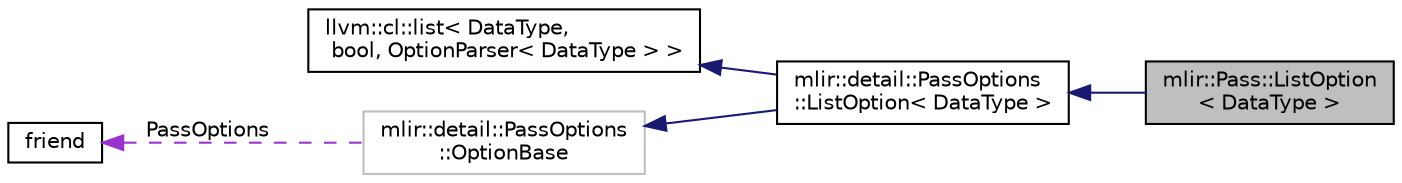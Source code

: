 digraph "mlir::Pass::ListOption&lt; DataType &gt;"
{
  bgcolor="transparent";
  edge [fontname="Helvetica",fontsize="10",labelfontname="Helvetica",labelfontsize="10"];
  node [fontname="Helvetica",fontsize="10",shape=record];
  rankdir="LR";
  Node4 [label="mlir::Pass::ListOption\l\< DataType \>",height=0.2,width=0.4,color="black", fillcolor="grey75", style="filled", fontcolor="black"];
  Node5 -> Node4 [dir="back",color="midnightblue",fontsize="10",style="solid",fontname="Helvetica"];
  Node5 [label="mlir::detail::PassOptions\l::ListOption\< DataType \>",height=0.2,width=0.4,color="black",URL="$classmlir_1_1detail_1_1PassOptions_1_1ListOption.html",tooltip="This class represents a specific pass option that contains a list of values of the provided data type..."];
  Node6 -> Node5 [dir="back",color="midnightblue",fontsize="10",style="solid",fontname="Helvetica"];
  Node6 [label="llvm::cl::list\< DataType,\l bool, OptionParser\< DataType \> \>",height=0.2,width=0.4,color="black",URL="$classllvm_1_1cl_1_1list.html"];
  Node7 -> Node5 [dir="back",color="midnightblue",fontsize="10",style="solid",fontname="Helvetica"];
  Node7 [label="mlir::detail::PassOptions\l::OptionBase",height=0.2,width=0.4,color="grey75",tooltip="This is the type-erased option base class. "];
  Node8 -> Node7 [dir="back",color="darkorchid3",fontsize="10",style="dashed",label=" PassOptions" ,fontname="Helvetica"];
  Node8 [label="friend",height=0.2,width=0.4,color="black",URL="$classfriend.html"];
}
